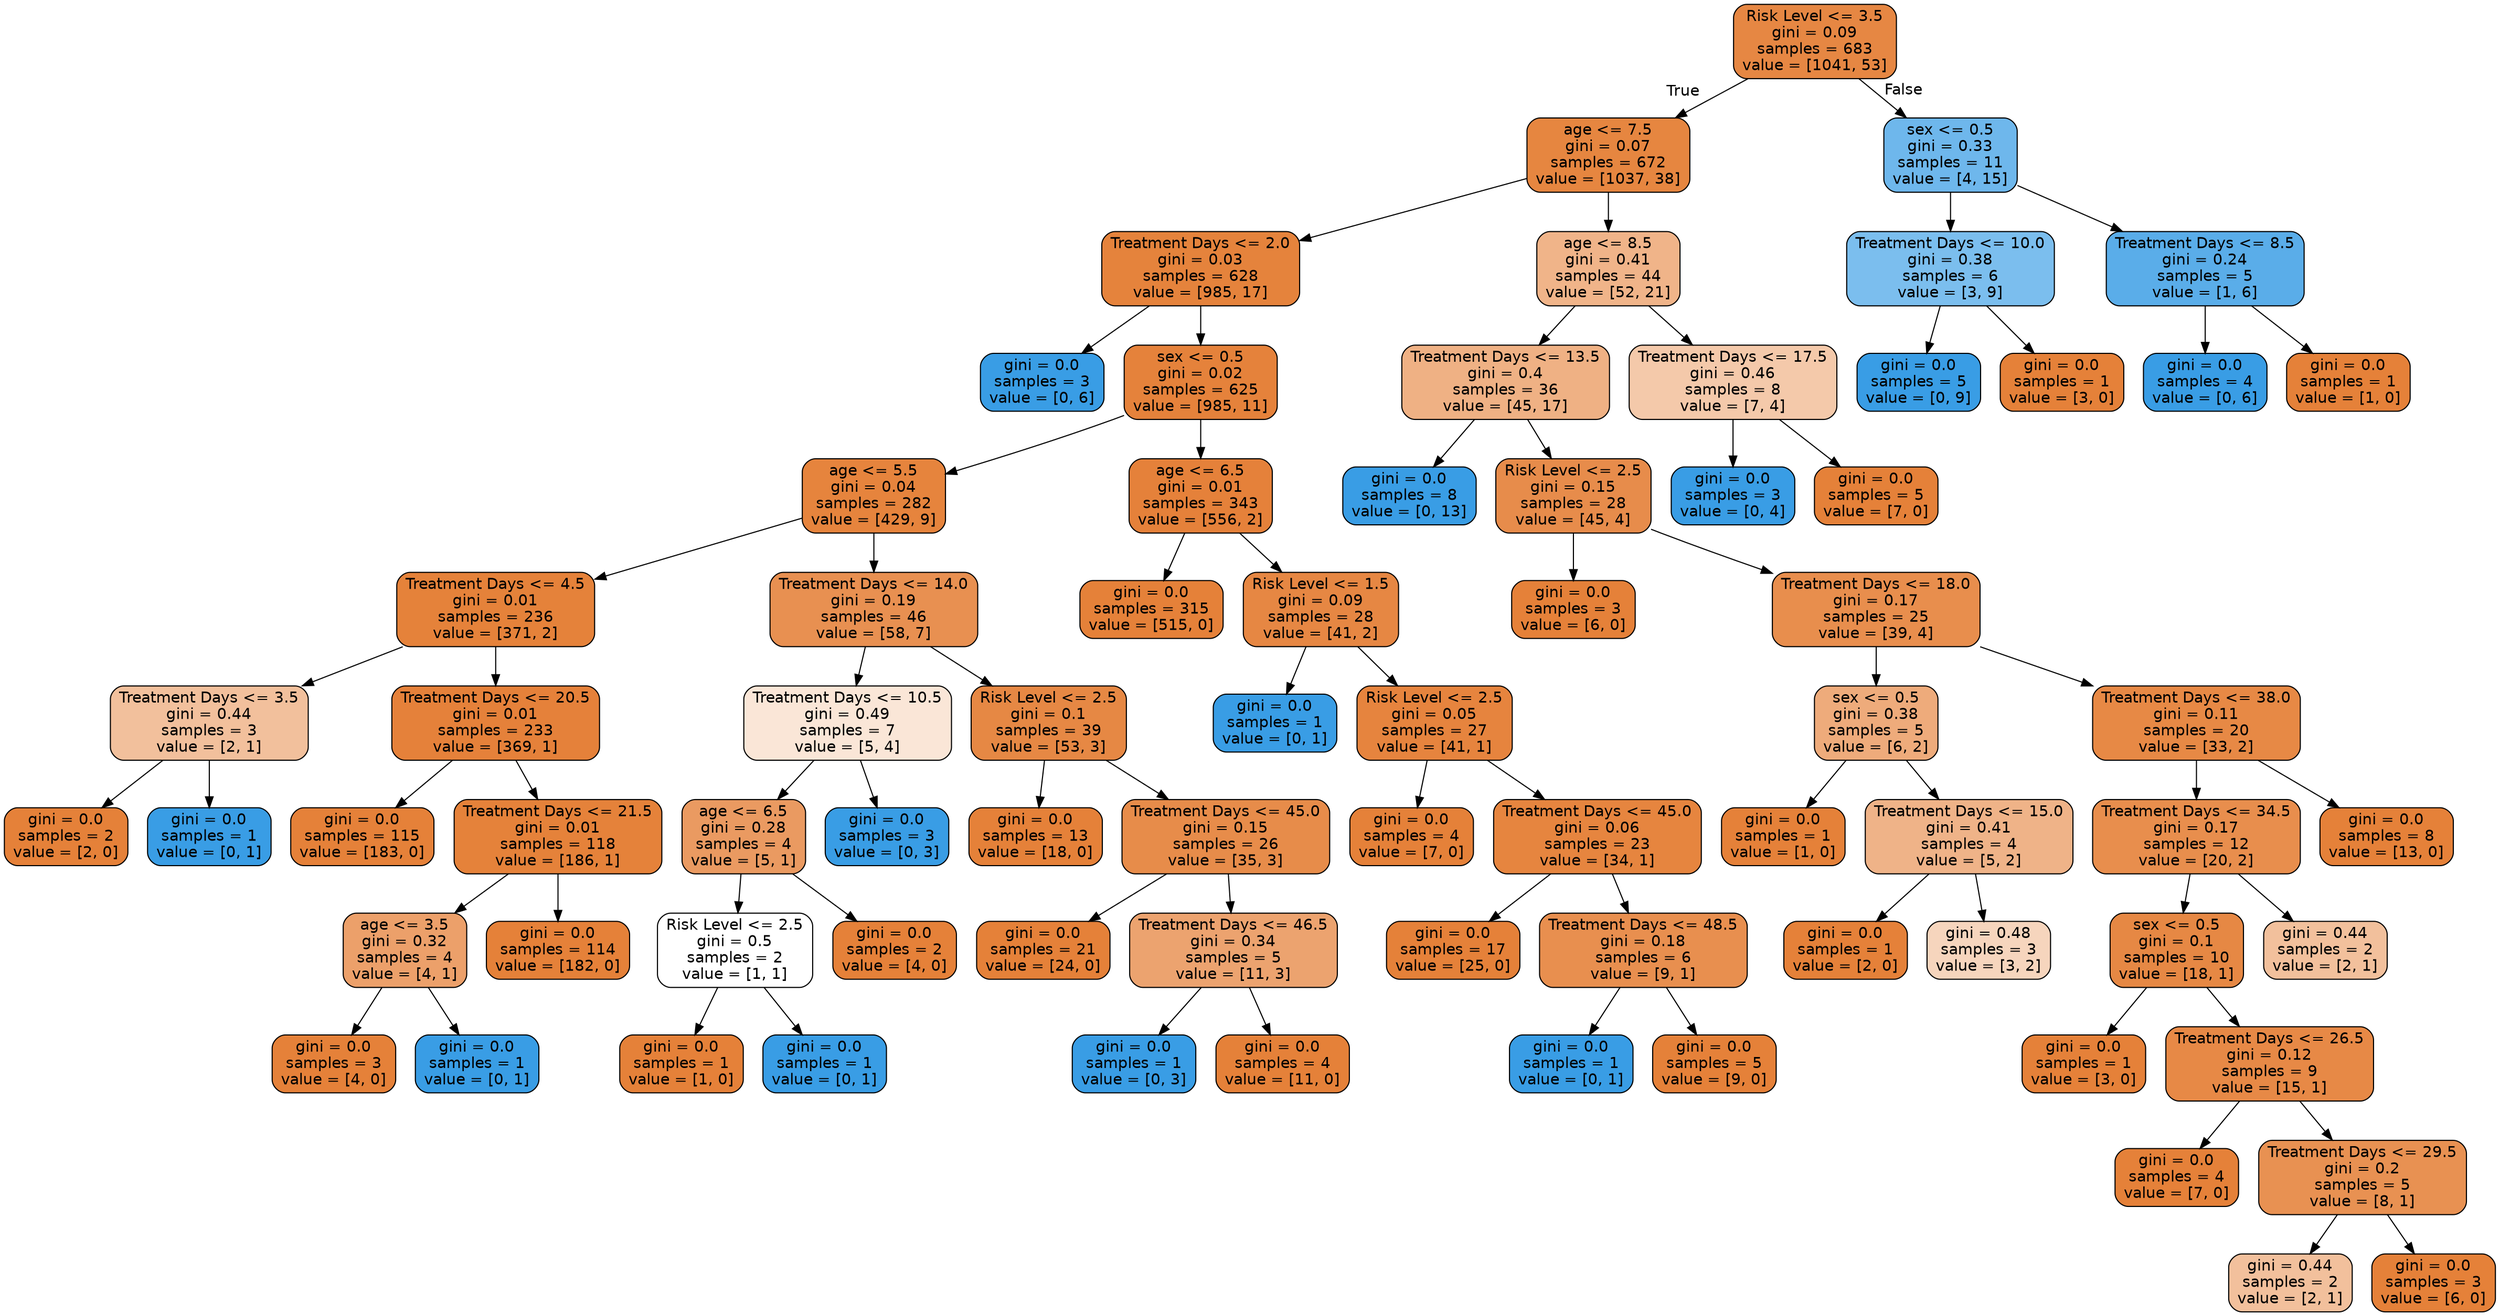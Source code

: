 digraph Tree {
node [shape=box, style="filled, rounded", color="black", fontname=helvetica] ;
edge [fontname=helvetica] ;
0 [label="Risk Level <= 3.5\ngini = 0.09\nsamples = 683\nvalue = [1041, 53]", fillcolor="#e68743"] ;
1 [label="age <= 7.5\ngini = 0.07\nsamples = 672\nvalue = [1037, 38]", fillcolor="#e68640"] ;
0 -> 1 [labeldistance=2.5, labelangle=45, headlabel="True"] ;
2 [label="Treatment Days <= 2.0\ngini = 0.03\nsamples = 628\nvalue = [985, 17]", fillcolor="#e5833c"] ;
1 -> 2 ;
3 [label="gini = 0.0\nsamples = 3\nvalue = [0, 6]", fillcolor="#399de5"] ;
2 -> 3 ;
4 [label="sex <= 0.5\ngini = 0.02\nsamples = 625\nvalue = [985, 11]", fillcolor="#e5823b"] ;
2 -> 4 ;
5 [label="age <= 5.5\ngini = 0.04\nsamples = 282\nvalue = [429, 9]", fillcolor="#e6843d"] ;
4 -> 5 ;
6 [label="Treatment Days <= 4.5\ngini = 0.01\nsamples = 236\nvalue = [371, 2]", fillcolor="#e5823a"] ;
5 -> 6 ;
7 [label="Treatment Days <= 3.5\ngini = 0.44\nsamples = 3\nvalue = [2, 1]", fillcolor="#f2c09c"] ;
6 -> 7 ;
8 [label="gini = 0.0\nsamples = 2\nvalue = [2, 0]", fillcolor="#e58139"] ;
7 -> 8 ;
9 [label="gini = 0.0\nsamples = 1\nvalue = [0, 1]", fillcolor="#399de5"] ;
7 -> 9 ;
10 [label="Treatment Days <= 20.5\ngini = 0.01\nsamples = 233\nvalue = [369, 1]", fillcolor="#e5813a"] ;
6 -> 10 ;
11 [label="gini = 0.0\nsamples = 115\nvalue = [183, 0]", fillcolor="#e58139"] ;
10 -> 11 ;
12 [label="Treatment Days <= 21.5\ngini = 0.01\nsamples = 118\nvalue = [186, 1]", fillcolor="#e5823a"] ;
10 -> 12 ;
13 [label="age <= 3.5\ngini = 0.32\nsamples = 4\nvalue = [4, 1]", fillcolor="#eca06a"] ;
12 -> 13 ;
14 [label="gini = 0.0\nsamples = 3\nvalue = [4, 0]", fillcolor="#e58139"] ;
13 -> 14 ;
15 [label="gini = 0.0\nsamples = 1\nvalue = [0, 1]", fillcolor="#399de5"] ;
13 -> 15 ;
16 [label="gini = 0.0\nsamples = 114\nvalue = [182, 0]", fillcolor="#e58139"] ;
12 -> 16 ;
17 [label="Treatment Days <= 14.0\ngini = 0.19\nsamples = 46\nvalue = [58, 7]", fillcolor="#e89051"] ;
5 -> 17 ;
18 [label="Treatment Days <= 10.5\ngini = 0.49\nsamples = 7\nvalue = [5, 4]", fillcolor="#fae6d7"] ;
17 -> 18 ;
19 [label="age <= 6.5\ngini = 0.28\nsamples = 4\nvalue = [5, 1]", fillcolor="#ea9a61"] ;
18 -> 19 ;
20 [label="Risk Level <= 2.5\ngini = 0.5\nsamples = 2\nvalue = [1, 1]", fillcolor="#ffffff"] ;
19 -> 20 ;
21 [label="gini = 0.0\nsamples = 1\nvalue = [1, 0]", fillcolor="#e58139"] ;
20 -> 21 ;
22 [label="gini = 0.0\nsamples = 1\nvalue = [0, 1]", fillcolor="#399de5"] ;
20 -> 22 ;
23 [label="gini = 0.0\nsamples = 2\nvalue = [4, 0]", fillcolor="#e58139"] ;
19 -> 23 ;
24 [label="gini = 0.0\nsamples = 3\nvalue = [0, 3]", fillcolor="#399de5"] ;
18 -> 24 ;
25 [label="Risk Level <= 2.5\ngini = 0.1\nsamples = 39\nvalue = [53, 3]", fillcolor="#e68844"] ;
17 -> 25 ;
26 [label="gini = 0.0\nsamples = 13\nvalue = [18, 0]", fillcolor="#e58139"] ;
25 -> 26 ;
27 [label="Treatment Days <= 45.0\ngini = 0.15\nsamples = 26\nvalue = [35, 3]", fillcolor="#e78c4a"] ;
25 -> 27 ;
28 [label="gini = 0.0\nsamples = 21\nvalue = [24, 0]", fillcolor="#e58139"] ;
27 -> 28 ;
29 [label="Treatment Days <= 46.5\ngini = 0.34\nsamples = 5\nvalue = [11, 3]", fillcolor="#eca36f"] ;
27 -> 29 ;
30 [label="gini = 0.0\nsamples = 1\nvalue = [0, 3]", fillcolor="#399de5"] ;
29 -> 30 ;
31 [label="gini = 0.0\nsamples = 4\nvalue = [11, 0]", fillcolor="#e58139"] ;
29 -> 31 ;
32 [label="age <= 6.5\ngini = 0.01\nsamples = 343\nvalue = [556, 2]", fillcolor="#e5813a"] ;
4 -> 32 ;
33 [label="gini = 0.0\nsamples = 315\nvalue = [515, 0]", fillcolor="#e58139"] ;
32 -> 33 ;
34 [label="Risk Level <= 1.5\ngini = 0.09\nsamples = 28\nvalue = [41, 2]", fillcolor="#e68743"] ;
32 -> 34 ;
35 [label="gini = 0.0\nsamples = 1\nvalue = [0, 1]", fillcolor="#399de5"] ;
34 -> 35 ;
36 [label="Risk Level <= 2.5\ngini = 0.05\nsamples = 27\nvalue = [41, 1]", fillcolor="#e6843e"] ;
34 -> 36 ;
37 [label="gini = 0.0\nsamples = 4\nvalue = [7, 0]", fillcolor="#e58139"] ;
36 -> 37 ;
38 [label="Treatment Days <= 45.0\ngini = 0.06\nsamples = 23\nvalue = [34, 1]", fillcolor="#e6853f"] ;
36 -> 38 ;
39 [label="gini = 0.0\nsamples = 17\nvalue = [25, 0]", fillcolor="#e58139"] ;
38 -> 39 ;
40 [label="Treatment Days <= 48.5\ngini = 0.18\nsamples = 6\nvalue = [9, 1]", fillcolor="#e88f4f"] ;
38 -> 40 ;
41 [label="gini = 0.0\nsamples = 1\nvalue = [0, 1]", fillcolor="#399de5"] ;
40 -> 41 ;
42 [label="gini = 0.0\nsamples = 5\nvalue = [9, 0]", fillcolor="#e58139"] ;
40 -> 42 ;
43 [label="age <= 8.5\ngini = 0.41\nsamples = 44\nvalue = [52, 21]", fillcolor="#f0b489"] ;
1 -> 43 ;
44 [label="Treatment Days <= 13.5\ngini = 0.4\nsamples = 36\nvalue = [45, 17]", fillcolor="#efb184"] ;
43 -> 44 ;
45 [label="gini = 0.0\nsamples = 8\nvalue = [0, 13]", fillcolor="#399de5"] ;
44 -> 45 ;
46 [label="Risk Level <= 2.5\ngini = 0.15\nsamples = 28\nvalue = [45, 4]", fillcolor="#e78c4b"] ;
44 -> 46 ;
47 [label="gini = 0.0\nsamples = 3\nvalue = [6, 0]", fillcolor="#e58139"] ;
46 -> 47 ;
48 [label="Treatment Days <= 18.0\ngini = 0.17\nsamples = 25\nvalue = [39, 4]", fillcolor="#e88e4d"] ;
46 -> 48 ;
49 [label="sex <= 0.5\ngini = 0.38\nsamples = 5\nvalue = [6, 2]", fillcolor="#eeab7b"] ;
48 -> 49 ;
50 [label="gini = 0.0\nsamples = 1\nvalue = [1, 0]", fillcolor="#e58139"] ;
49 -> 50 ;
51 [label="Treatment Days <= 15.0\ngini = 0.41\nsamples = 4\nvalue = [5, 2]", fillcolor="#efb388"] ;
49 -> 51 ;
52 [label="gini = 0.0\nsamples = 1\nvalue = [2, 0]", fillcolor="#e58139"] ;
51 -> 52 ;
53 [label="gini = 0.48\nsamples = 3\nvalue = [3, 2]", fillcolor="#f6d5bd"] ;
51 -> 53 ;
54 [label="Treatment Days <= 38.0\ngini = 0.11\nsamples = 20\nvalue = [33, 2]", fillcolor="#e78945"] ;
48 -> 54 ;
55 [label="Treatment Days <= 34.5\ngini = 0.17\nsamples = 12\nvalue = [20, 2]", fillcolor="#e88e4d"] ;
54 -> 55 ;
56 [label="sex <= 0.5\ngini = 0.1\nsamples = 10\nvalue = [18, 1]", fillcolor="#e68844"] ;
55 -> 56 ;
57 [label="gini = 0.0\nsamples = 1\nvalue = [3, 0]", fillcolor="#e58139"] ;
56 -> 57 ;
58 [label="Treatment Days <= 26.5\ngini = 0.12\nsamples = 9\nvalue = [15, 1]", fillcolor="#e78946"] ;
56 -> 58 ;
59 [label="gini = 0.0\nsamples = 4\nvalue = [7, 0]", fillcolor="#e58139"] ;
58 -> 59 ;
60 [label="Treatment Days <= 29.5\ngini = 0.2\nsamples = 5\nvalue = [8, 1]", fillcolor="#e89152"] ;
58 -> 60 ;
61 [label="gini = 0.44\nsamples = 2\nvalue = [2, 1]", fillcolor="#f2c09c"] ;
60 -> 61 ;
62 [label="gini = 0.0\nsamples = 3\nvalue = [6, 0]", fillcolor="#e58139"] ;
60 -> 62 ;
63 [label="gini = 0.44\nsamples = 2\nvalue = [2, 1]", fillcolor="#f2c09c"] ;
55 -> 63 ;
64 [label="gini = 0.0\nsamples = 8\nvalue = [13, 0]", fillcolor="#e58139"] ;
54 -> 64 ;
65 [label="Treatment Days <= 17.5\ngini = 0.46\nsamples = 8\nvalue = [7, 4]", fillcolor="#f4c9aa"] ;
43 -> 65 ;
66 [label="gini = 0.0\nsamples = 3\nvalue = [0, 4]", fillcolor="#399de5"] ;
65 -> 66 ;
67 [label="gini = 0.0\nsamples = 5\nvalue = [7, 0]", fillcolor="#e58139"] ;
65 -> 67 ;
68 [label="sex <= 0.5\ngini = 0.33\nsamples = 11\nvalue = [4, 15]", fillcolor="#6eb7ec"] ;
0 -> 68 [labeldistance=2.5, labelangle=-45, headlabel="False"] ;
69 [label="Treatment Days <= 10.0\ngini = 0.38\nsamples = 6\nvalue = [3, 9]", fillcolor="#7bbeee"] ;
68 -> 69 ;
70 [label="gini = 0.0\nsamples = 5\nvalue = [0, 9]", fillcolor="#399de5"] ;
69 -> 70 ;
71 [label="gini = 0.0\nsamples = 1\nvalue = [3, 0]", fillcolor="#e58139"] ;
69 -> 71 ;
72 [label="Treatment Days <= 8.5\ngini = 0.24\nsamples = 5\nvalue = [1, 6]", fillcolor="#5aade9"] ;
68 -> 72 ;
73 [label="gini = 0.0\nsamples = 4\nvalue = [0, 6]", fillcolor="#399de5"] ;
72 -> 73 ;
74 [label="gini = 0.0\nsamples = 1\nvalue = [1, 0]", fillcolor="#e58139"] ;
72 -> 74 ;
}